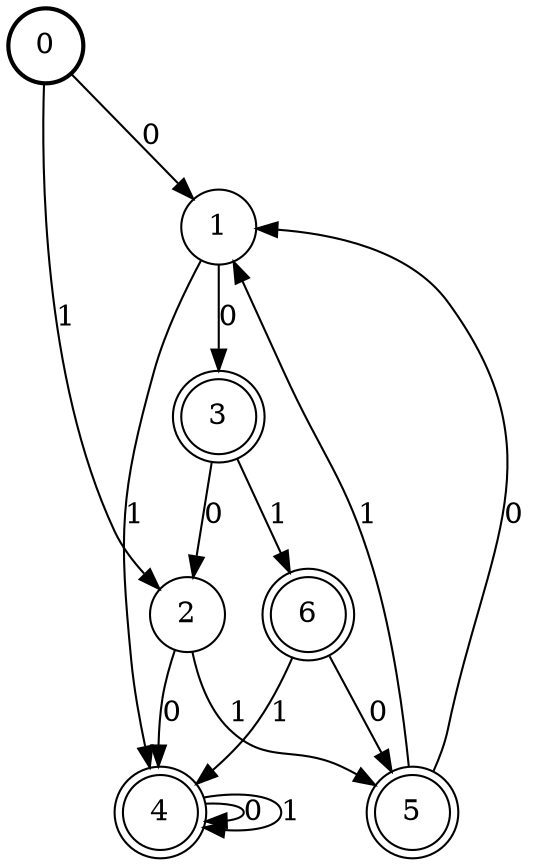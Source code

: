 digraph Automat {
    node [shape = circle];
    0 [style = "bold"];
    0 -> 1 [label = "0"];
    0 -> 2 [label = "1"];
    1 -> 3 [label = "0"];
    1 -> 4 [label = "1"];
    2 -> 4 [label = "0"];
    2 -> 5 [label = "1"];
    3 [peripheries=2]
    3 -> 2 [label = "0"];
    3 -> 6 [label = "1"];
    4 [peripheries=2]
    4 -> 4 [label = "0"];
    4 -> 4 [label = "1"];
    5 [peripheries=2]
    5 -> 1 [label = "0"];
    5 -> 1 [label = "1"];
    6 [peripheries=2]
    6 -> 5 [label = "0"];
    6 -> 4 [label = "1"];
}

